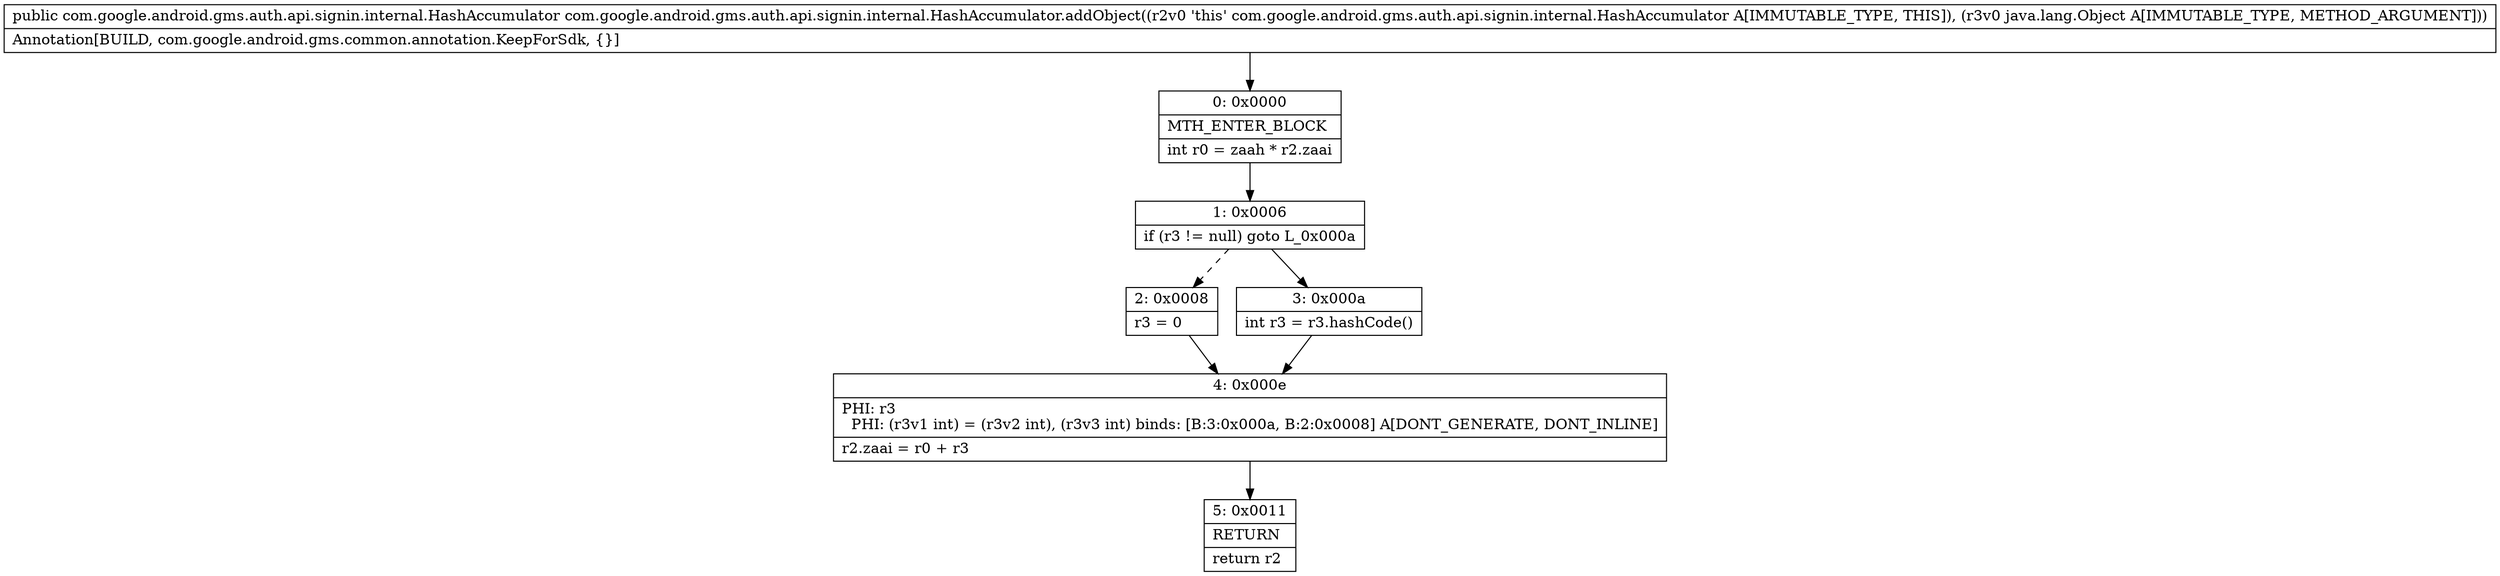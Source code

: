 digraph "CFG forcom.google.android.gms.auth.api.signin.internal.HashAccumulator.addObject(Ljava\/lang\/Object;)Lcom\/google\/android\/gms\/auth\/api\/signin\/internal\/HashAccumulator;" {
Node_0 [shape=record,label="{0\:\ 0x0000|MTH_ENTER_BLOCK\l|int r0 = zaah * r2.zaai\l}"];
Node_1 [shape=record,label="{1\:\ 0x0006|if (r3 != null) goto L_0x000a\l}"];
Node_2 [shape=record,label="{2\:\ 0x0008|r3 = 0\l}"];
Node_3 [shape=record,label="{3\:\ 0x000a|int r3 = r3.hashCode()\l}"];
Node_4 [shape=record,label="{4\:\ 0x000e|PHI: r3 \l  PHI: (r3v1 int) = (r3v2 int), (r3v3 int) binds: [B:3:0x000a, B:2:0x0008] A[DONT_GENERATE, DONT_INLINE]\l|r2.zaai = r0 + r3\l}"];
Node_5 [shape=record,label="{5\:\ 0x0011|RETURN\l|return r2\l}"];
MethodNode[shape=record,label="{public com.google.android.gms.auth.api.signin.internal.HashAccumulator com.google.android.gms.auth.api.signin.internal.HashAccumulator.addObject((r2v0 'this' com.google.android.gms.auth.api.signin.internal.HashAccumulator A[IMMUTABLE_TYPE, THIS]), (r3v0 java.lang.Object A[IMMUTABLE_TYPE, METHOD_ARGUMENT]))  | Annotation[BUILD, com.google.android.gms.common.annotation.KeepForSdk, \{\}]\l}"];
MethodNode -> Node_0;
Node_0 -> Node_1;
Node_1 -> Node_2[style=dashed];
Node_1 -> Node_3;
Node_2 -> Node_4;
Node_3 -> Node_4;
Node_4 -> Node_5;
}

